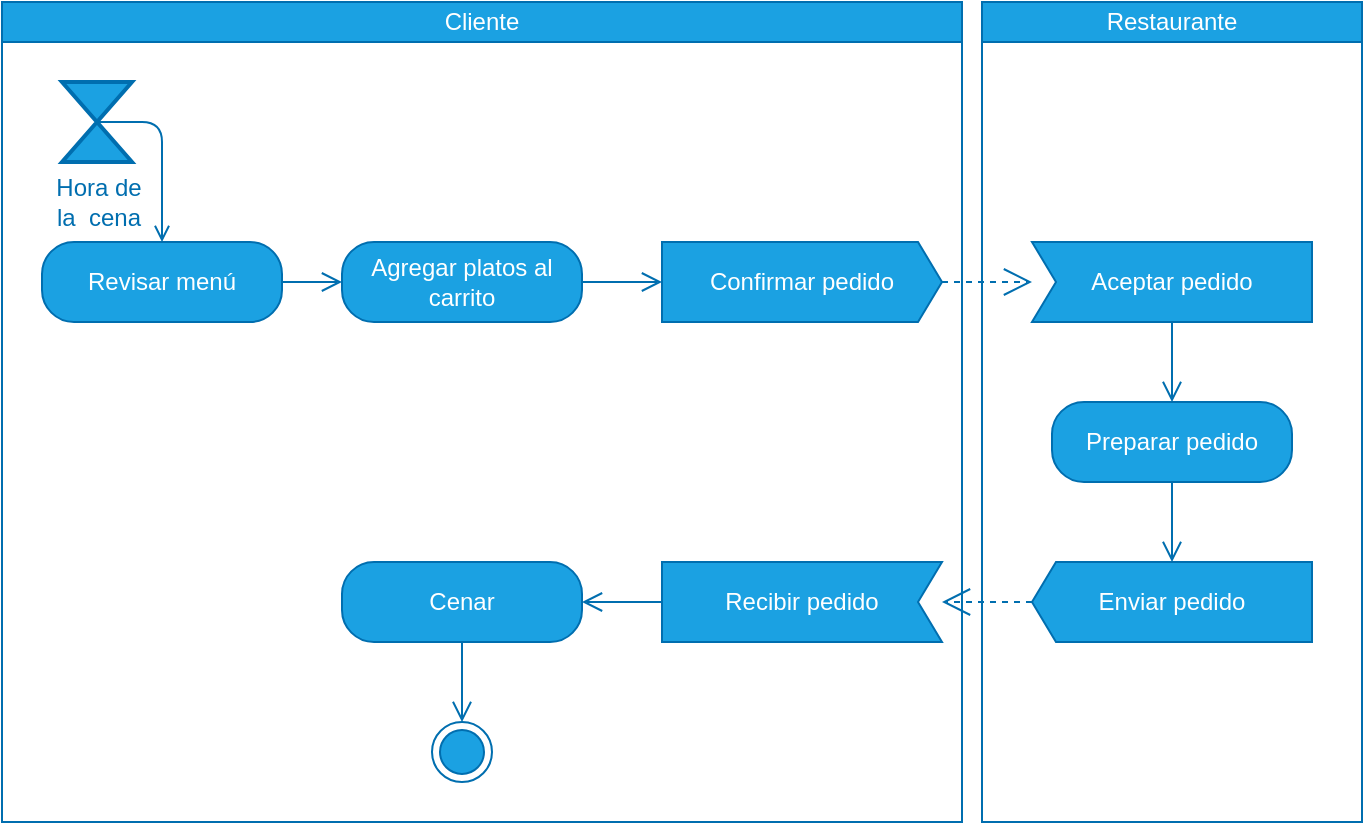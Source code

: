 <mxfile>
    <diagram id="M-IEiFq0z-I47tO5eb5R" name="Page-1">
        <mxGraphModel dx="1146" dy="540" grid="1" gridSize="10" guides="1" tooltips="1" connect="1" arrows="1" fold="1" page="1" pageScale="1" pageWidth="850" pageHeight="1100" math="0" shadow="0">
            <root>
                <mxCell id="0"/>
                <mxCell id="1" parent="0"/>
                <mxCell id="6" value="Revisar menú" style="rounded=1;whiteSpace=wrap;html=1;arcSize=40;fontColor=#ffffff;fillColor=#1ba1e2;strokeColor=#006EAF;fontStyle=0" vertex="1" parent="1">
                    <mxGeometry x="40" y="180" width="120" height="40" as="geometry"/>
                </mxCell>
                <mxCell id="7" value="" style="edgeStyle=orthogonalEdgeStyle;html=1;verticalAlign=bottom;endArrow=open;endSize=8;strokeColor=#006EAF;fontStyle=0;fillColor=#1ba1e2;" edge="1" source="6" parent="1" target="8">
                    <mxGeometry relative="1" as="geometry">
                        <mxPoint x="100" y="280" as="targetPoint"/>
                    </mxGeometry>
                </mxCell>
                <mxCell id="8" value="Agregar platos al carrito" style="rounded=1;whiteSpace=wrap;html=1;arcSize=40;fontColor=#ffffff;fillColor=#1ba1e2;strokeColor=#006EAF;fontStyle=0" vertex="1" parent="1">
                    <mxGeometry x="190" y="180" width="120" height="40" as="geometry"/>
                </mxCell>
                <mxCell id="9" value="" style="edgeStyle=orthogonalEdgeStyle;html=1;verticalAlign=bottom;endArrow=open;endSize=8;strokeColor=#006EAF;fontStyle=0;fillColor=#1ba1e2;" edge="1" source="8" parent="1" target="3">
                    <mxGeometry relative="1" as="geometry">
                        <mxPoint x="250" y="280" as="targetPoint"/>
                    </mxGeometry>
                </mxCell>
                <mxCell id="17" value="Cliente" style="swimlane;startSize=20;whiteSpace=wrap;html=1;fontStyle=0;fillColor=#1ba1e2;fontColor=#ffffff;strokeColor=#006EAF;" vertex="1" parent="1">
                    <mxGeometry x="20" y="60" width="480" height="410" as="geometry"/>
                </mxCell>
                <mxCell id="13" value="Recibir pedido" style="shape=mxgraph.sysml.accEvent;flipH=1;whiteSpace=wrap;align=center;direction=east;fontStyle=0;fillColor=#1ba1e2;fontColor=#ffffff;strokeColor=#006EAF;" vertex="1" parent="17">
                    <mxGeometry x="330" y="280" width="140" height="40" as="geometry"/>
                </mxCell>
                <mxCell id="14" value="Cenar" style="rounded=1;whiteSpace=wrap;html=1;arcSize=40;fontColor=#ffffff;fillColor=#1ba1e2;strokeColor=#006EAF;fontStyle=0" vertex="1" parent="17">
                    <mxGeometry x="170" y="280" width="120" height="40" as="geometry"/>
                </mxCell>
                <mxCell id="19" value="" style="edgeStyle=orthogonalEdgeStyle;html=1;verticalAlign=bottom;endArrow=open;endSize=8;strokeColor=#006EAF;fontStyle=0;fillColor=#1ba1e2;" edge="1" parent="17" source="13" target="14">
                    <mxGeometry relative="1" as="geometry">
                        <mxPoint x="240" y="380" as="targetPoint"/>
                        <mxPoint x="240" y="350" as="sourcePoint"/>
                    </mxGeometry>
                </mxCell>
                <mxCell id="16" value="" style="ellipse;html=1;shape=endState;fillColor=#1ba1e2;strokeColor=#006EAF;fontStyle=0;fontColor=#ffffff;" vertex="1" parent="17">
                    <mxGeometry x="215" y="360" width="30" height="30" as="geometry"/>
                </mxCell>
                <mxCell id="15" value="" style="edgeStyle=orthogonalEdgeStyle;html=1;verticalAlign=bottom;endArrow=open;endSize=8;strokeColor=#006EAF;fontStyle=0;fillColor=#1ba1e2;" edge="1" source="14" parent="17" target="16">
                    <mxGeometry relative="1" as="geometry">
                        <mxPoint x="230" y="400" as="targetPoint"/>
                    </mxGeometry>
                </mxCell>
                <mxCell id="25" value="Hora de&lt;br&gt;la&amp;nbsp; cena" style="html=1;shape=mxgraph.sysml.timeEvent;strokeWidth=2;verticalLabelPosition=bottom;verticalAlignment=top;fillColor=#1ba1e2;fontColor=#006eaf;strokeColor=#006EAF;" vertex="1" parent="17">
                    <mxGeometry x="30" y="40" width="35" height="40" as="geometry"/>
                </mxCell>
                <mxCell id="18" value="Restaurante" style="swimlane;startSize=20;whiteSpace=wrap;html=1;fontStyle=0;fillColor=#1ba1e2;fontColor=#ffffff;strokeColor=#006EAF;" vertex="1" parent="1">
                    <mxGeometry x="510" y="60" width="190" height="410" as="geometry"/>
                </mxCell>
                <mxCell id="2" value="Aceptar pedido" style="shape=mxgraph.sysml.accEvent;flipH=1;whiteSpace=wrap;align=center;direction=west;fontStyle=0;fillColor=#1ba1e2;fontColor=#ffffff;strokeColor=#006EAF;" vertex="1" parent="18">
                    <mxGeometry x="25" y="120" width="140" height="40" as="geometry"/>
                </mxCell>
                <mxCell id="10" value="Preparar pedido" style="rounded=1;whiteSpace=wrap;html=1;arcSize=40;fontColor=#ffffff;fillColor=#1ba1e2;strokeColor=#006EAF;fontStyle=0" vertex="1" parent="18">
                    <mxGeometry x="35" y="200" width="120" height="40" as="geometry"/>
                </mxCell>
                <mxCell id="12" value="Enviar pedido" style="shape=mxgraph.sysml.sendSigAct;whiteSpace=wrap;align=center;direction=west;fontStyle=0;fillColor=#1ba1e2;fontColor=#ffffff;strokeColor=#006EAF;" vertex="1" parent="18">
                    <mxGeometry x="25" y="280" width="140" height="40" as="geometry"/>
                </mxCell>
                <mxCell id="11" value="" style="edgeStyle=orthogonalEdgeStyle;html=1;verticalAlign=bottom;endArrow=open;endSize=8;strokeColor=#006EAF;fontStyle=0;fillColor=#1ba1e2;" edge="1" source="10" parent="18" target="12">
                    <mxGeometry relative="1" as="geometry">
                        <mxPoint x="80" y="300" as="targetPoint"/>
                    </mxGeometry>
                </mxCell>
                <mxCell id="22" value="" style="edgeStyle=orthogonalEdgeStyle;html=1;verticalAlign=bottom;endArrow=open;endSize=8;strokeColor=#006EAF;fontStyle=0;fillColor=#1ba1e2;" edge="1" parent="18" source="2" target="10">
                    <mxGeometry relative="1" as="geometry">
                        <mxPoint x="90" y="225" as="targetPoint"/>
                        <mxPoint x="105" y="250" as="sourcePoint"/>
                    </mxGeometry>
                </mxCell>
                <mxCell id="3" value="Confirmar pedido" style="shape=mxgraph.sysml.sendSigAct;whiteSpace=wrap;align=center;fontStyle=0;fillColor=#1ba1e2;fontColor=#ffffff;strokeColor=#006EAF;" vertex="1" parent="1">
                    <mxGeometry x="350" y="180" width="140" height="40" as="geometry"/>
                </mxCell>
                <mxCell id="20" value="" style="endArrow=open;endSize=12;dashed=1;html=1;fontStyle=0;fillColor=#1ba1e2;strokeColor=#006EAF;" edge="1" parent="1" source="3" target="2">
                    <mxGeometry width="160" relative="1" as="geometry">
                        <mxPoint x="260" y="560" as="sourcePoint"/>
                        <mxPoint x="420" y="560" as="targetPoint"/>
                    </mxGeometry>
                </mxCell>
                <mxCell id="21" value="" style="endArrow=open;endSize=12;dashed=1;html=1;fontStyle=0;fillColor=#1ba1e2;strokeColor=#006EAF;" edge="1" parent="1" source="12" target="13">
                    <mxGeometry width="160" relative="1" as="geometry">
                        <mxPoint x="360" y="530" as="sourcePoint"/>
                        <mxPoint x="520" y="530" as="targetPoint"/>
                    </mxGeometry>
                </mxCell>
                <mxCell id="26" style="edgeStyle=none;html=1;exitX=0.5;exitY=0.5;exitDx=0;exitDy=0;exitPerimeter=0;rounded=1;endArrow=open;endFill=0;fillColor=#1ba1e2;strokeColor=#006EAF;" edge="1" parent="1" source="25" target="6">
                    <mxGeometry relative="1" as="geometry">
                        <Array as="points">
                            <mxPoint x="100" y="120"/>
                        </Array>
                    </mxGeometry>
                </mxCell>
            </root>
        </mxGraphModel>
    </diagram>
</mxfile>